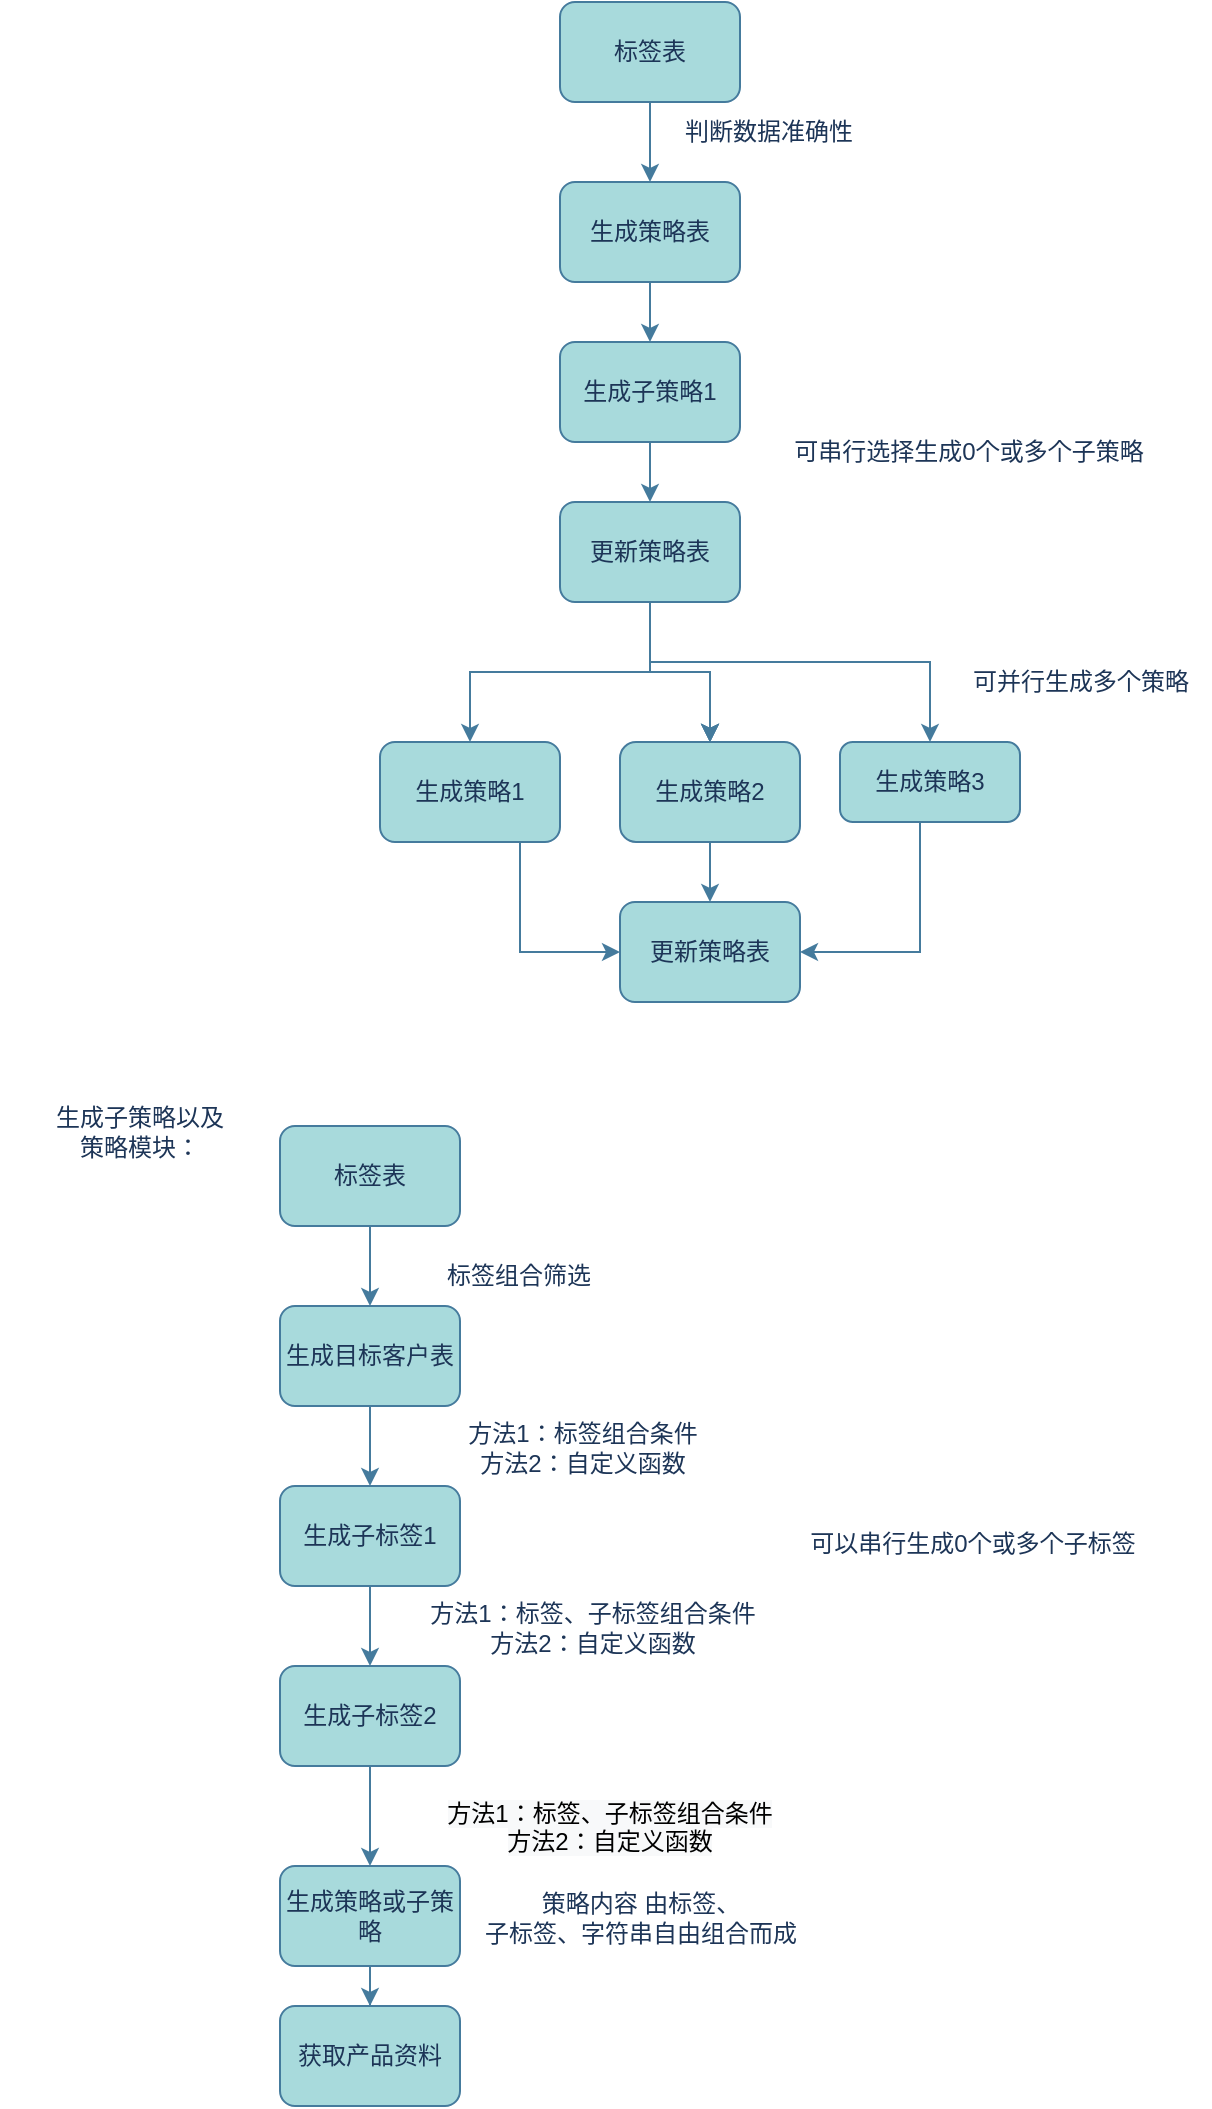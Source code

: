 <mxfile version="20.6.2" type="github">
  <diagram id="y7-Thhto7HRovP2OVoXg" name="第 1 页">
    <mxGraphModel dx="1102" dy="582" grid="0" gridSize="10" guides="1" tooltips="1" connect="1" arrows="1" fold="1" page="1" pageScale="1" pageWidth="827" pageHeight="1169" math="0" shadow="0">
      <root>
        <mxCell id="0" />
        <mxCell id="1" parent="0" />
        <mxCell id="IcPVjVN_6GqL_AtUoOTL-9" value="" style="edgeStyle=orthogonalEdgeStyle;rounded=0;orthogonalLoop=1;jettySize=auto;html=1;labelBackgroundColor=#F1FAEE;strokeColor=#457B9D;fontColor=#1D3557;" parent="1" source="IcPVjVN_6GqL_AtUoOTL-2" target="IcPVjVN_6GqL_AtUoOTL-4" edge="1">
          <mxGeometry relative="1" as="geometry" />
        </mxCell>
        <mxCell id="IcPVjVN_6GqL_AtUoOTL-2" value="标签表" style="rounded=1;whiteSpace=wrap;html=1;fillColor=#A8DADC;strokeColor=#457B9D;fontColor=#1D3557;" parent="1" vertex="1">
          <mxGeometry x="310" y="30" width="90" height="50" as="geometry" />
        </mxCell>
        <mxCell id="IcPVjVN_6GqL_AtUoOTL-17" value="" style="edgeStyle=orthogonalEdgeStyle;rounded=0;orthogonalLoop=1;jettySize=auto;html=1;labelBackgroundColor=#F1FAEE;strokeColor=#457B9D;fontColor=#1D3557;" parent="1" source="IcPVjVN_6GqL_AtUoOTL-4" target="IcPVjVN_6GqL_AtUoOTL-11" edge="1">
          <mxGeometry relative="1" as="geometry" />
        </mxCell>
        <mxCell id="IcPVjVN_6GqL_AtUoOTL-4" value="生成策略表" style="rounded=1;whiteSpace=wrap;html=1;fillColor=#A8DADC;strokeColor=#457B9D;fontColor=#1D3557;" parent="1" vertex="1">
          <mxGeometry x="310" y="120" width="90" height="50" as="geometry" />
        </mxCell>
        <mxCell id="IcPVjVN_6GqL_AtUoOTL-10" value="判断数据准确性&lt;br&gt;" style="text;html=1;align=center;verticalAlign=middle;resizable=0;points=[];autosize=1;strokeColor=none;fillColor=none;fontColor=#1D3557;" parent="1" vertex="1">
          <mxGeometry x="359" y="80" width="110" height="30" as="geometry" />
        </mxCell>
        <mxCell id="IcPVjVN_6GqL_AtUoOTL-21" value="" style="edgeStyle=orthogonalEdgeStyle;rounded=0;orthogonalLoop=1;jettySize=auto;html=1;labelBackgroundColor=#F1FAEE;strokeColor=#457B9D;fontColor=#1D3557;" parent="1" source="IcPVjVN_6GqL_AtUoOTL-11" target="IcPVjVN_6GqL_AtUoOTL-18" edge="1">
          <mxGeometry relative="1" as="geometry" />
        </mxCell>
        <mxCell id="IcPVjVN_6GqL_AtUoOTL-11" value="生成子策略1" style="rounded=1;whiteSpace=wrap;html=1;fillColor=#A8DADC;strokeColor=#457B9D;fontColor=#1D3557;" parent="1" vertex="1">
          <mxGeometry x="310" y="200" width="90" height="50" as="geometry" />
        </mxCell>
        <mxCell id="IcPVjVN_6GqL_AtUoOTL-23" value="" style="edgeStyle=orthogonalEdgeStyle;rounded=0;orthogonalLoop=1;jettySize=auto;html=1;labelBackgroundColor=#F1FAEE;strokeColor=#457B9D;fontColor=#1D3557;" parent="1" source="IcPVjVN_6GqL_AtUoOTL-18" target="IcPVjVN_6GqL_AtUoOTL-22" edge="1">
          <mxGeometry relative="1" as="geometry" />
        </mxCell>
        <mxCell id="IcPVjVN_6GqL_AtUoOTL-25" value="" style="edgeStyle=orthogonalEdgeStyle;rounded=0;orthogonalLoop=1;jettySize=auto;html=1;labelBackgroundColor=#F1FAEE;strokeColor=#457B9D;fontColor=#1D3557;" parent="1" source="IcPVjVN_6GqL_AtUoOTL-18" target="IcPVjVN_6GqL_AtUoOTL-24" edge="1">
          <mxGeometry relative="1" as="geometry" />
        </mxCell>
        <mxCell id="IcPVjVN_6GqL_AtUoOTL-30" value="" style="edgeStyle=orthogonalEdgeStyle;rounded=0;orthogonalLoop=1;jettySize=auto;html=1;labelBackgroundColor=#F1FAEE;strokeColor=#457B9D;fontColor=#1D3557;" parent="1" source="IcPVjVN_6GqL_AtUoOTL-18" target="IcPVjVN_6GqL_AtUoOTL-24" edge="1">
          <mxGeometry relative="1" as="geometry" />
        </mxCell>
        <mxCell id="IcPVjVN_6GqL_AtUoOTL-31" value="" style="edgeStyle=orthogonalEdgeStyle;rounded=0;orthogonalLoop=1;jettySize=auto;html=1;labelBackgroundColor=#F1FAEE;strokeColor=#457B9D;fontColor=#1D3557;" parent="1" source="IcPVjVN_6GqL_AtUoOTL-18" target="IcPVjVN_6GqL_AtUoOTL-24" edge="1">
          <mxGeometry relative="1" as="geometry" />
        </mxCell>
        <mxCell id="IcPVjVN_6GqL_AtUoOTL-32" value="" style="edgeStyle=orthogonalEdgeStyle;rounded=0;orthogonalLoop=1;jettySize=auto;html=1;labelBackgroundColor=#F1FAEE;strokeColor=#457B9D;fontColor=#1D3557;" parent="1" source="IcPVjVN_6GqL_AtUoOTL-18" target="IcPVjVN_6GqL_AtUoOTL-24" edge="1">
          <mxGeometry relative="1" as="geometry" />
        </mxCell>
        <mxCell id="IcPVjVN_6GqL_AtUoOTL-34" style="edgeStyle=orthogonalEdgeStyle;rounded=0;orthogonalLoop=1;jettySize=auto;html=1;labelBackgroundColor=#F1FAEE;strokeColor=#457B9D;fontColor=#1D3557;" parent="1" source="IcPVjVN_6GqL_AtUoOTL-18" target="IcPVjVN_6GqL_AtUoOTL-33" edge="1">
          <mxGeometry relative="1" as="geometry">
            <Array as="points">
              <mxPoint x="355" y="360" />
              <mxPoint x="495" y="360" />
            </Array>
          </mxGeometry>
        </mxCell>
        <mxCell id="IcPVjVN_6GqL_AtUoOTL-18" value="更新策略表" style="rounded=1;whiteSpace=wrap;html=1;fillColor=#A8DADC;strokeColor=#457B9D;fontColor=#1D3557;" parent="1" vertex="1">
          <mxGeometry x="310" y="280" width="90" height="50" as="geometry" />
        </mxCell>
        <mxCell id="IcPVjVN_6GqL_AtUoOTL-20" value="可串行选择生成0个或多个子策略" style="text;html=1;align=center;verticalAlign=middle;resizable=0;points=[];autosize=1;strokeColor=none;fillColor=none;fontColor=#1D3557;" parent="1" vertex="1">
          <mxGeometry x="414" y="240" width="200" height="30" as="geometry" />
        </mxCell>
        <mxCell id="IcPVjVN_6GqL_AtUoOTL-59" style="edgeStyle=orthogonalEdgeStyle;rounded=0;orthogonalLoop=1;jettySize=auto;html=1;entryX=0;entryY=0.5;entryDx=0;entryDy=0;labelBackgroundColor=#F1FAEE;strokeColor=#457B9D;fontColor=#1D3557;" parent="1" source="IcPVjVN_6GqL_AtUoOTL-22" target="IcPVjVN_6GqL_AtUoOTL-54" edge="1">
          <mxGeometry relative="1" as="geometry">
            <Array as="points">
              <mxPoint x="290" y="505" />
            </Array>
          </mxGeometry>
        </mxCell>
        <mxCell id="IcPVjVN_6GqL_AtUoOTL-22" value="生成策略1" style="rounded=1;whiteSpace=wrap;html=1;fillColor=#A8DADC;strokeColor=#457B9D;fontColor=#1D3557;" parent="1" vertex="1">
          <mxGeometry x="220" y="400" width="90" height="50" as="geometry" />
        </mxCell>
        <mxCell id="IcPVjVN_6GqL_AtUoOTL-60" value="" style="edgeStyle=orthogonalEdgeStyle;rounded=0;orthogonalLoop=1;jettySize=auto;html=1;labelBackgroundColor=#F1FAEE;strokeColor=#457B9D;fontColor=#1D3557;" parent="1" source="IcPVjVN_6GqL_AtUoOTL-24" target="IcPVjVN_6GqL_AtUoOTL-54" edge="1">
          <mxGeometry relative="1" as="geometry" />
        </mxCell>
        <mxCell id="IcPVjVN_6GqL_AtUoOTL-24" value="生成策略2" style="rounded=1;whiteSpace=wrap;html=1;arcSize=16;fillColor=#A8DADC;strokeColor=#457B9D;fontColor=#1D3557;" parent="1" vertex="1">
          <mxGeometry x="340" y="400" width="90" height="50" as="geometry" />
        </mxCell>
        <mxCell id="IcPVjVN_6GqL_AtUoOTL-70" style="edgeStyle=orthogonalEdgeStyle;rounded=0;orthogonalLoop=1;jettySize=auto;html=1;entryX=1;entryY=0.5;entryDx=0;entryDy=0;labelBackgroundColor=#F1FAEE;strokeColor=#457B9D;fontColor=#1D3557;" parent="1" source="IcPVjVN_6GqL_AtUoOTL-33" target="IcPVjVN_6GqL_AtUoOTL-54" edge="1">
          <mxGeometry relative="1" as="geometry">
            <Array as="points">
              <mxPoint x="490" y="505" />
            </Array>
          </mxGeometry>
        </mxCell>
        <mxCell id="IcPVjVN_6GqL_AtUoOTL-33" value="生成策略3" style="rounded=1;whiteSpace=wrap;html=1;arcSize=16;fillColor=#A8DADC;strokeColor=#457B9D;fontColor=#1D3557;" parent="1" vertex="1">
          <mxGeometry x="450" y="400" width="90" height="40" as="geometry" />
        </mxCell>
        <mxCell id="IcPVjVN_6GqL_AtUoOTL-35" value="可并行生成多个策略" style="text;html=1;align=center;verticalAlign=middle;resizable=0;points=[];autosize=1;strokeColor=none;fillColor=none;fontColor=#1D3557;" parent="1" vertex="1">
          <mxGeometry x="505" y="355" width="130" height="30" as="geometry" />
        </mxCell>
        <mxCell id="IcPVjVN_6GqL_AtUoOTL-36" value="生成子策略以及&lt;br&gt;策略模块：" style="text;html=1;strokeColor=none;fillColor=none;align=center;verticalAlign=middle;whiteSpace=wrap;rounded=0;fontColor=#1D3557;" parent="1" vertex="1">
          <mxGeometry x="30" y="592" width="140" height="5" as="geometry" />
        </mxCell>
        <mxCell id="IcPVjVN_6GqL_AtUoOTL-39" value="" style="edgeStyle=orthogonalEdgeStyle;rounded=0;orthogonalLoop=1;jettySize=auto;html=1;labelBackgroundColor=#F1FAEE;strokeColor=#457B9D;fontColor=#1D3557;" parent="1" source="IcPVjVN_6GqL_AtUoOTL-37" target="IcPVjVN_6GqL_AtUoOTL-38" edge="1">
          <mxGeometry relative="1" as="geometry" />
        </mxCell>
        <mxCell id="IcPVjVN_6GqL_AtUoOTL-37" value="标签表" style="rounded=1;whiteSpace=wrap;html=1;fillColor=#A8DADC;strokeColor=#457B9D;fontColor=#1D3557;" parent="1" vertex="1">
          <mxGeometry x="170" y="592" width="90" height="50" as="geometry" />
        </mxCell>
        <mxCell id="IcPVjVN_6GqL_AtUoOTL-42" value="" style="edgeStyle=orthogonalEdgeStyle;rounded=0;orthogonalLoop=1;jettySize=auto;html=1;labelBackgroundColor=#F1FAEE;strokeColor=#457B9D;fontColor=#1D3557;" parent="1" source="IcPVjVN_6GqL_AtUoOTL-38" target="IcPVjVN_6GqL_AtUoOTL-41" edge="1">
          <mxGeometry relative="1" as="geometry" />
        </mxCell>
        <mxCell id="IcPVjVN_6GqL_AtUoOTL-38" value="生成目标客户表" style="rounded=1;whiteSpace=wrap;html=1;fillColor=#A8DADC;strokeColor=#457B9D;fontColor=#1D3557;" parent="1" vertex="1">
          <mxGeometry x="170" y="682" width="90" height="50" as="geometry" />
        </mxCell>
        <mxCell id="IcPVjVN_6GqL_AtUoOTL-40" value="标签组合筛选" style="text;html=1;align=center;verticalAlign=middle;resizable=0;points=[];autosize=1;strokeColor=none;fillColor=none;fontColor=#1D3557;" parent="1" vertex="1">
          <mxGeometry x="244" y="654" width="90" height="26" as="geometry" />
        </mxCell>
        <mxCell id="IcPVjVN_6GqL_AtUoOTL-46" value="" style="edgeStyle=orthogonalEdgeStyle;rounded=0;orthogonalLoop=1;jettySize=auto;html=1;labelBackgroundColor=#F1FAEE;strokeColor=#457B9D;fontColor=#1D3557;" parent="1" source="IcPVjVN_6GqL_AtUoOTL-41" target="IcPVjVN_6GqL_AtUoOTL-45" edge="1">
          <mxGeometry relative="1" as="geometry" />
        </mxCell>
        <mxCell id="IcPVjVN_6GqL_AtUoOTL-41" value="生成子标签1" style="rounded=1;whiteSpace=wrap;html=1;fillColor=#A8DADC;strokeColor=#457B9D;fontColor=#1D3557;" parent="1" vertex="1">
          <mxGeometry x="170" y="772" width="90" height="50" as="geometry" />
        </mxCell>
        <mxCell id="IcPVjVN_6GqL_AtUoOTL-43" value="方法1：标签组合条件&lt;br&gt;方法2：自定义函数" style="text;html=1;align=center;verticalAlign=middle;resizable=0;points=[];autosize=1;strokeColor=none;fillColor=none;fontColor=#1D3557;" parent="1" vertex="1">
          <mxGeometry x="254" y="732" width="133" height="41" as="geometry" />
        </mxCell>
        <mxCell id="IcPVjVN_6GqL_AtUoOTL-44" value="可以串行生成0个或多个子标签" style="text;html=1;align=center;verticalAlign=middle;resizable=0;points=[];autosize=1;strokeColor=none;fillColor=none;fontColor=#1D3557;" parent="1" vertex="1">
          <mxGeometry x="421" y="786" width="190" height="30" as="geometry" />
        </mxCell>
        <mxCell id="IcPVjVN_6GqL_AtUoOTL-49" value="" style="edgeStyle=orthogonalEdgeStyle;rounded=0;orthogonalLoop=1;jettySize=auto;html=1;labelBackgroundColor=#F1FAEE;strokeColor=#457B9D;fontColor=#1D3557;" parent="1" source="IcPVjVN_6GqL_AtUoOTL-45" target="IcPVjVN_6GqL_AtUoOTL-48" edge="1">
          <mxGeometry relative="1" as="geometry" />
        </mxCell>
        <mxCell id="IcPVjVN_6GqL_AtUoOTL-45" value="生成子标签2" style="rounded=1;whiteSpace=wrap;html=1;fillColor=#A8DADC;strokeColor=#457B9D;fontColor=#1D3557;" parent="1" vertex="1">
          <mxGeometry x="170" y="862" width="90" height="50" as="geometry" />
        </mxCell>
        <mxCell id="IcPVjVN_6GqL_AtUoOTL-47" value="方法1：标签、子标签组合条件&lt;br&gt;方法2：自定义函数" style="text;html=1;align=center;verticalAlign=middle;resizable=0;points=[];autosize=1;strokeColor=none;fillColor=none;fontColor=#1D3557;" parent="1" vertex="1">
          <mxGeometry x="235" y="822" width="181" height="41" as="geometry" />
        </mxCell>
        <mxCell id="IcPVjVN_6GqL_AtUoOTL-53" value="" style="edgeStyle=orthogonalEdgeStyle;rounded=0;orthogonalLoop=1;jettySize=auto;html=1;labelBackgroundColor=#F1FAEE;strokeColor=#457B9D;fontColor=#1D3557;" parent="1" source="IcPVjVN_6GqL_AtUoOTL-48" target="IcPVjVN_6GqL_AtUoOTL-52" edge="1">
          <mxGeometry relative="1" as="geometry" />
        </mxCell>
        <mxCell id="IcPVjVN_6GqL_AtUoOTL-48" value="生成策略或子策略" style="rounded=1;whiteSpace=wrap;html=1;fillColor=#A8DADC;strokeColor=#457B9D;fontColor=#1D3557;" parent="1" vertex="1">
          <mxGeometry x="170" y="962" width="90" height="50" as="geometry" />
        </mxCell>
        <mxCell id="IcPVjVN_6GqL_AtUoOTL-50" value="&lt;span style=&quot;color: rgb(0, 0, 0); font-family: Helvetica; font-size: 12px; font-style: normal; font-variant-ligatures: normal; font-variant-caps: normal; font-weight: 400; letter-spacing: normal; orphans: 2; text-indent: 0px; text-transform: none; widows: 2; word-spacing: 0px; -webkit-text-stroke-width: 0px; background-color: rgb(248, 249, 250); text-decoration-thickness: initial; text-decoration-style: initial; text-decoration-color: initial; float: none; display: inline !important;&quot;&gt;方法1：标签、子标签组合条件&lt;/span&gt;&lt;br style=&quot;color: rgb(0, 0, 0); font-family: Helvetica; font-size: 12px; font-style: normal; font-variant-ligatures: normal; font-variant-caps: normal; font-weight: 400; letter-spacing: normal; orphans: 2; text-indent: 0px; text-transform: none; widows: 2; word-spacing: 0px; -webkit-text-stroke-width: 0px; background-color: rgb(248, 249, 250); text-decoration-thickness: initial; text-decoration-style: initial; text-decoration-color: initial;&quot;&gt;&lt;span style=&quot;color: rgb(0, 0, 0); font-family: Helvetica; font-size: 12px; font-style: normal; font-variant-ligatures: normal; font-variant-caps: normal; font-weight: 400; letter-spacing: normal; orphans: 2; text-indent: 0px; text-transform: none; widows: 2; word-spacing: 0px; -webkit-text-stroke-width: 0px; background-color: rgb(248, 249, 250); text-decoration-thickness: initial; text-decoration-style: initial; text-decoration-color: initial; float: none; display: inline !important;&quot;&gt;方法2：自定义函数&lt;/span&gt;" style="text;whiteSpace=wrap;html=1;fontColor=#1D3557;align=center;" parent="1" vertex="1">
          <mxGeometry x="220" y="922" width="230" height="50" as="geometry" />
        </mxCell>
        <mxCell id="IcPVjVN_6GqL_AtUoOTL-51" value="策略内容 由标签、&lt;br&gt;子标签、字符串自由组合而成" style="text;html=1;align=center;verticalAlign=middle;resizable=0;points=[];autosize=1;strokeColor=none;fillColor=none;fontColor=#1D3557;" parent="1" vertex="1">
          <mxGeometry x="263" y="967" width="174" height="41" as="geometry" />
        </mxCell>
        <mxCell id="IcPVjVN_6GqL_AtUoOTL-52" value="获取产品资料" style="rounded=1;whiteSpace=wrap;html=1;fillColor=#A8DADC;strokeColor=#457B9D;fontColor=#1D3557;" parent="1" vertex="1">
          <mxGeometry x="170" y="1032" width="90" height="50" as="geometry" />
        </mxCell>
        <mxCell id="IcPVjVN_6GqL_AtUoOTL-54" value="更新策略表" style="rounded=1;whiteSpace=wrap;html=1;fillColor=#A8DADC;strokeColor=#457B9D;fontColor=#1D3557;" parent="1" vertex="1">
          <mxGeometry x="340" y="480" width="90" height="50" as="geometry" />
        </mxCell>
      </root>
    </mxGraphModel>
  </diagram>
</mxfile>
